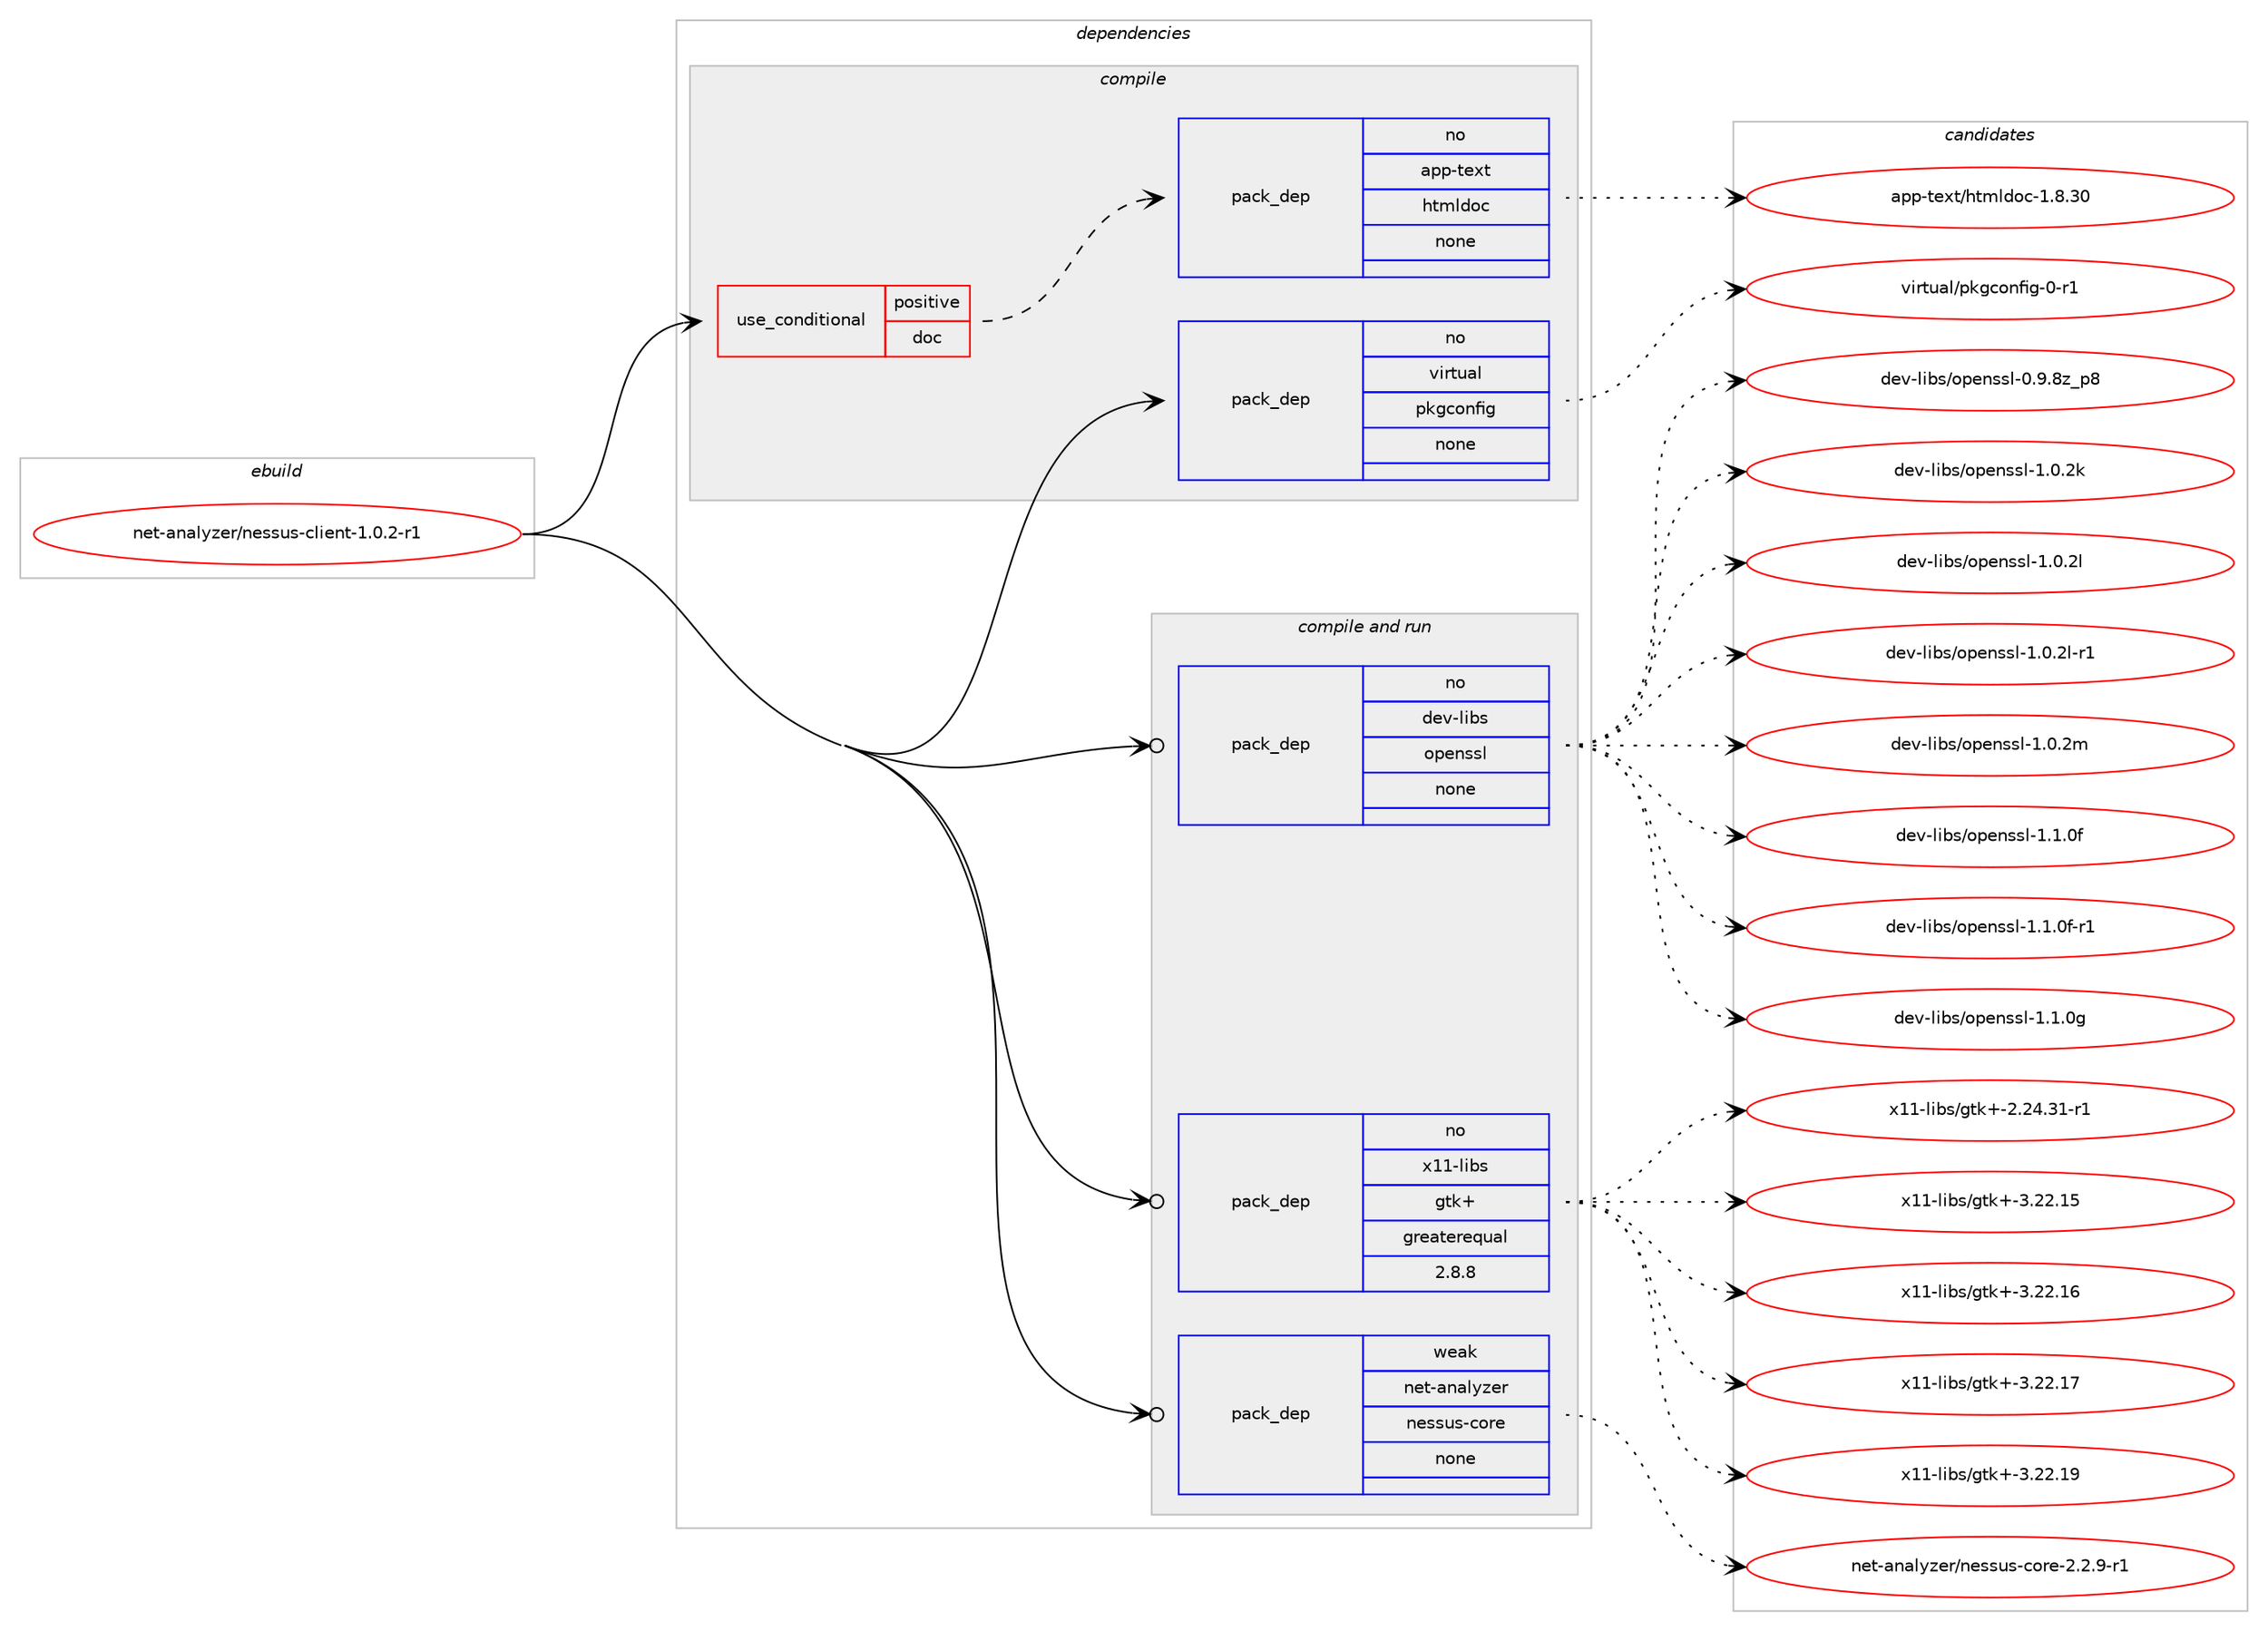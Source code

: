 digraph prolog {

# *************
# Graph options
# *************

newrank=true;
concentrate=true;
compound=true;
graph [rankdir=LR,fontname=Helvetica,fontsize=10,ranksep=1.5];#, ranksep=2.5, nodesep=0.2];
edge  [arrowhead=vee];
node  [fontname=Helvetica,fontsize=10];

# **********
# The ebuild
# **********

subgraph cluster_leftcol {
color=gray;
rank=same;
label=<<i>ebuild</i>>;
id [label="net-analyzer/nessus-client-1.0.2-r1", color=red, width=4, href="../net-analyzer/nessus-client-1.0.2-r1.svg"];
}

# ****************
# The dependencies
# ****************

subgraph cluster_midcol {
color=gray;
label=<<i>dependencies</i>>;
subgraph cluster_compile {
fillcolor="#eeeeee";
style=filled;
label=<<i>compile</i>>;
subgraph cond99029 {
dependency401548 [label=<<TABLE BORDER="0" CELLBORDER="1" CELLSPACING="0" CELLPADDING="4"><TR><TD ROWSPAN="3" CELLPADDING="10">use_conditional</TD></TR><TR><TD>positive</TD></TR><TR><TD>doc</TD></TR></TABLE>>, shape=none, color=red];
subgraph pack295978 {
dependency401549 [label=<<TABLE BORDER="0" CELLBORDER="1" CELLSPACING="0" CELLPADDING="4" WIDTH="220"><TR><TD ROWSPAN="6" CELLPADDING="30">pack_dep</TD></TR><TR><TD WIDTH="110">no</TD></TR><TR><TD>app-text</TD></TR><TR><TD>htmldoc</TD></TR><TR><TD>none</TD></TR><TR><TD></TD></TR></TABLE>>, shape=none, color=blue];
}
dependency401548:e -> dependency401549:w [weight=20,style="dashed",arrowhead="vee"];
}
id:e -> dependency401548:w [weight=20,style="solid",arrowhead="vee"];
subgraph pack295979 {
dependency401550 [label=<<TABLE BORDER="0" CELLBORDER="1" CELLSPACING="0" CELLPADDING="4" WIDTH="220"><TR><TD ROWSPAN="6" CELLPADDING="30">pack_dep</TD></TR><TR><TD WIDTH="110">no</TD></TR><TR><TD>virtual</TD></TR><TR><TD>pkgconfig</TD></TR><TR><TD>none</TD></TR><TR><TD></TD></TR></TABLE>>, shape=none, color=blue];
}
id:e -> dependency401550:w [weight=20,style="solid",arrowhead="vee"];
}
subgraph cluster_compileandrun {
fillcolor="#eeeeee";
style=filled;
label=<<i>compile and run</i>>;
subgraph pack295980 {
dependency401551 [label=<<TABLE BORDER="0" CELLBORDER="1" CELLSPACING="0" CELLPADDING="4" WIDTH="220"><TR><TD ROWSPAN="6" CELLPADDING="30">pack_dep</TD></TR><TR><TD WIDTH="110">no</TD></TR><TR><TD>dev-libs</TD></TR><TR><TD>openssl</TD></TR><TR><TD>none</TD></TR><TR><TD></TD></TR></TABLE>>, shape=none, color=blue];
}
id:e -> dependency401551:w [weight=20,style="solid",arrowhead="odotvee"];
subgraph pack295981 {
dependency401552 [label=<<TABLE BORDER="0" CELLBORDER="1" CELLSPACING="0" CELLPADDING="4" WIDTH="220"><TR><TD ROWSPAN="6" CELLPADDING="30">pack_dep</TD></TR><TR><TD WIDTH="110">no</TD></TR><TR><TD>x11-libs</TD></TR><TR><TD>gtk+</TD></TR><TR><TD>greaterequal</TD></TR><TR><TD>2.8.8</TD></TR></TABLE>>, shape=none, color=blue];
}
id:e -> dependency401552:w [weight=20,style="solid",arrowhead="odotvee"];
subgraph pack295982 {
dependency401553 [label=<<TABLE BORDER="0" CELLBORDER="1" CELLSPACING="0" CELLPADDING="4" WIDTH="220"><TR><TD ROWSPAN="6" CELLPADDING="30">pack_dep</TD></TR><TR><TD WIDTH="110">weak</TD></TR><TR><TD>net-analyzer</TD></TR><TR><TD>nessus-core</TD></TR><TR><TD>none</TD></TR><TR><TD></TD></TR></TABLE>>, shape=none, color=blue];
}
id:e -> dependency401553:w [weight=20,style="solid",arrowhead="odotvee"];
}
subgraph cluster_run {
fillcolor="#eeeeee";
style=filled;
label=<<i>run</i>>;
}
}

# **************
# The candidates
# **************

subgraph cluster_choices {
rank=same;
color=gray;
label=<<i>candidates</i>>;

subgraph choice295978 {
color=black;
nodesep=1;
choice9711211245116101120116471041161091081001119945494656465148 [label="app-text/htmldoc-1.8.30", color=red, width=4,href="../app-text/htmldoc-1.8.30.svg"];
dependency401549:e -> choice9711211245116101120116471041161091081001119945494656465148:w [style=dotted,weight="100"];
}
subgraph choice295979 {
color=black;
nodesep=1;
choice11810511411611797108471121071039911111010210510345484511449 [label="virtual/pkgconfig-0-r1", color=red, width=4,href="../virtual/pkgconfig-0-r1.svg"];
dependency401550:e -> choice11810511411611797108471121071039911111010210510345484511449:w [style=dotted,weight="100"];
}
subgraph choice295980 {
color=black;
nodesep=1;
choice1001011184510810598115471111121011101151151084548465746561229511256 [label="dev-libs/openssl-0.9.8z_p8", color=red, width=4,href="../dev-libs/openssl-0.9.8z_p8.svg"];
choice100101118451081059811547111112101110115115108454946484650107 [label="dev-libs/openssl-1.0.2k", color=red, width=4,href="../dev-libs/openssl-1.0.2k.svg"];
choice100101118451081059811547111112101110115115108454946484650108 [label="dev-libs/openssl-1.0.2l", color=red, width=4,href="../dev-libs/openssl-1.0.2l.svg"];
choice1001011184510810598115471111121011101151151084549464846501084511449 [label="dev-libs/openssl-1.0.2l-r1", color=red, width=4,href="../dev-libs/openssl-1.0.2l-r1.svg"];
choice100101118451081059811547111112101110115115108454946484650109 [label="dev-libs/openssl-1.0.2m", color=red, width=4,href="../dev-libs/openssl-1.0.2m.svg"];
choice100101118451081059811547111112101110115115108454946494648102 [label="dev-libs/openssl-1.1.0f", color=red, width=4,href="../dev-libs/openssl-1.1.0f.svg"];
choice1001011184510810598115471111121011101151151084549464946481024511449 [label="dev-libs/openssl-1.1.0f-r1", color=red, width=4,href="../dev-libs/openssl-1.1.0f-r1.svg"];
choice100101118451081059811547111112101110115115108454946494648103 [label="dev-libs/openssl-1.1.0g", color=red, width=4,href="../dev-libs/openssl-1.1.0g.svg"];
dependency401551:e -> choice1001011184510810598115471111121011101151151084548465746561229511256:w [style=dotted,weight="100"];
dependency401551:e -> choice100101118451081059811547111112101110115115108454946484650107:w [style=dotted,weight="100"];
dependency401551:e -> choice100101118451081059811547111112101110115115108454946484650108:w [style=dotted,weight="100"];
dependency401551:e -> choice1001011184510810598115471111121011101151151084549464846501084511449:w [style=dotted,weight="100"];
dependency401551:e -> choice100101118451081059811547111112101110115115108454946484650109:w [style=dotted,weight="100"];
dependency401551:e -> choice100101118451081059811547111112101110115115108454946494648102:w [style=dotted,weight="100"];
dependency401551:e -> choice1001011184510810598115471111121011101151151084549464946481024511449:w [style=dotted,weight="100"];
dependency401551:e -> choice100101118451081059811547111112101110115115108454946494648103:w [style=dotted,weight="100"];
}
subgraph choice295981 {
color=black;
nodesep=1;
choice12049494510810598115471031161074345504650524651494511449 [label="x11-libs/gtk+-2.24.31-r1", color=red, width=4,href="../x11-libs/gtk+-2.24.31-r1.svg"];
choice1204949451081059811547103116107434551465050464953 [label="x11-libs/gtk+-3.22.15", color=red, width=4,href="../x11-libs/gtk+-3.22.15.svg"];
choice1204949451081059811547103116107434551465050464954 [label="x11-libs/gtk+-3.22.16", color=red, width=4,href="../x11-libs/gtk+-3.22.16.svg"];
choice1204949451081059811547103116107434551465050464955 [label="x11-libs/gtk+-3.22.17", color=red, width=4,href="../x11-libs/gtk+-3.22.17.svg"];
choice1204949451081059811547103116107434551465050464957 [label="x11-libs/gtk+-3.22.19", color=red, width=4,href="../x11-libs/gtk+-3.22.19.svg"];
dependency401552:e -> choice12049494510810598115471031161074345504650524651494511449:w [style=dotted,weight="100"];
dependency401552:e -> choice1204949451081059811547103116107434551465050464953:w [style=dotted,weight="100"];
dependency401552:e -> choice1204949451081059811547103116107434551465050464954:w [style=dotted,weight="100"];
dependency401552:e -> choice1204949451081059811547103116107434551465050464955:w [style=dotted,weight="100"];
dependency401552:e -> choice1204949451081059811547103116107434551465050464957:w [style=dotted,weight="100"];
}
subgraph choice295982 {
color=black;
nodesep=1;
choice1101011164597110971081211221011144711010111511511711545991111141014550465046574511449 [label="net-analyzer/nessus-core-2.2.9-r1", color=red, width=4,href="../net-analyzer/nessus-core-2.2.9-r1.svg"];
dependency401553:e -> choice1101011164597110971081211221011144711010111511511711545991111141014550465046574511449:w [style=dotted,weight="100"];
}
}

}
